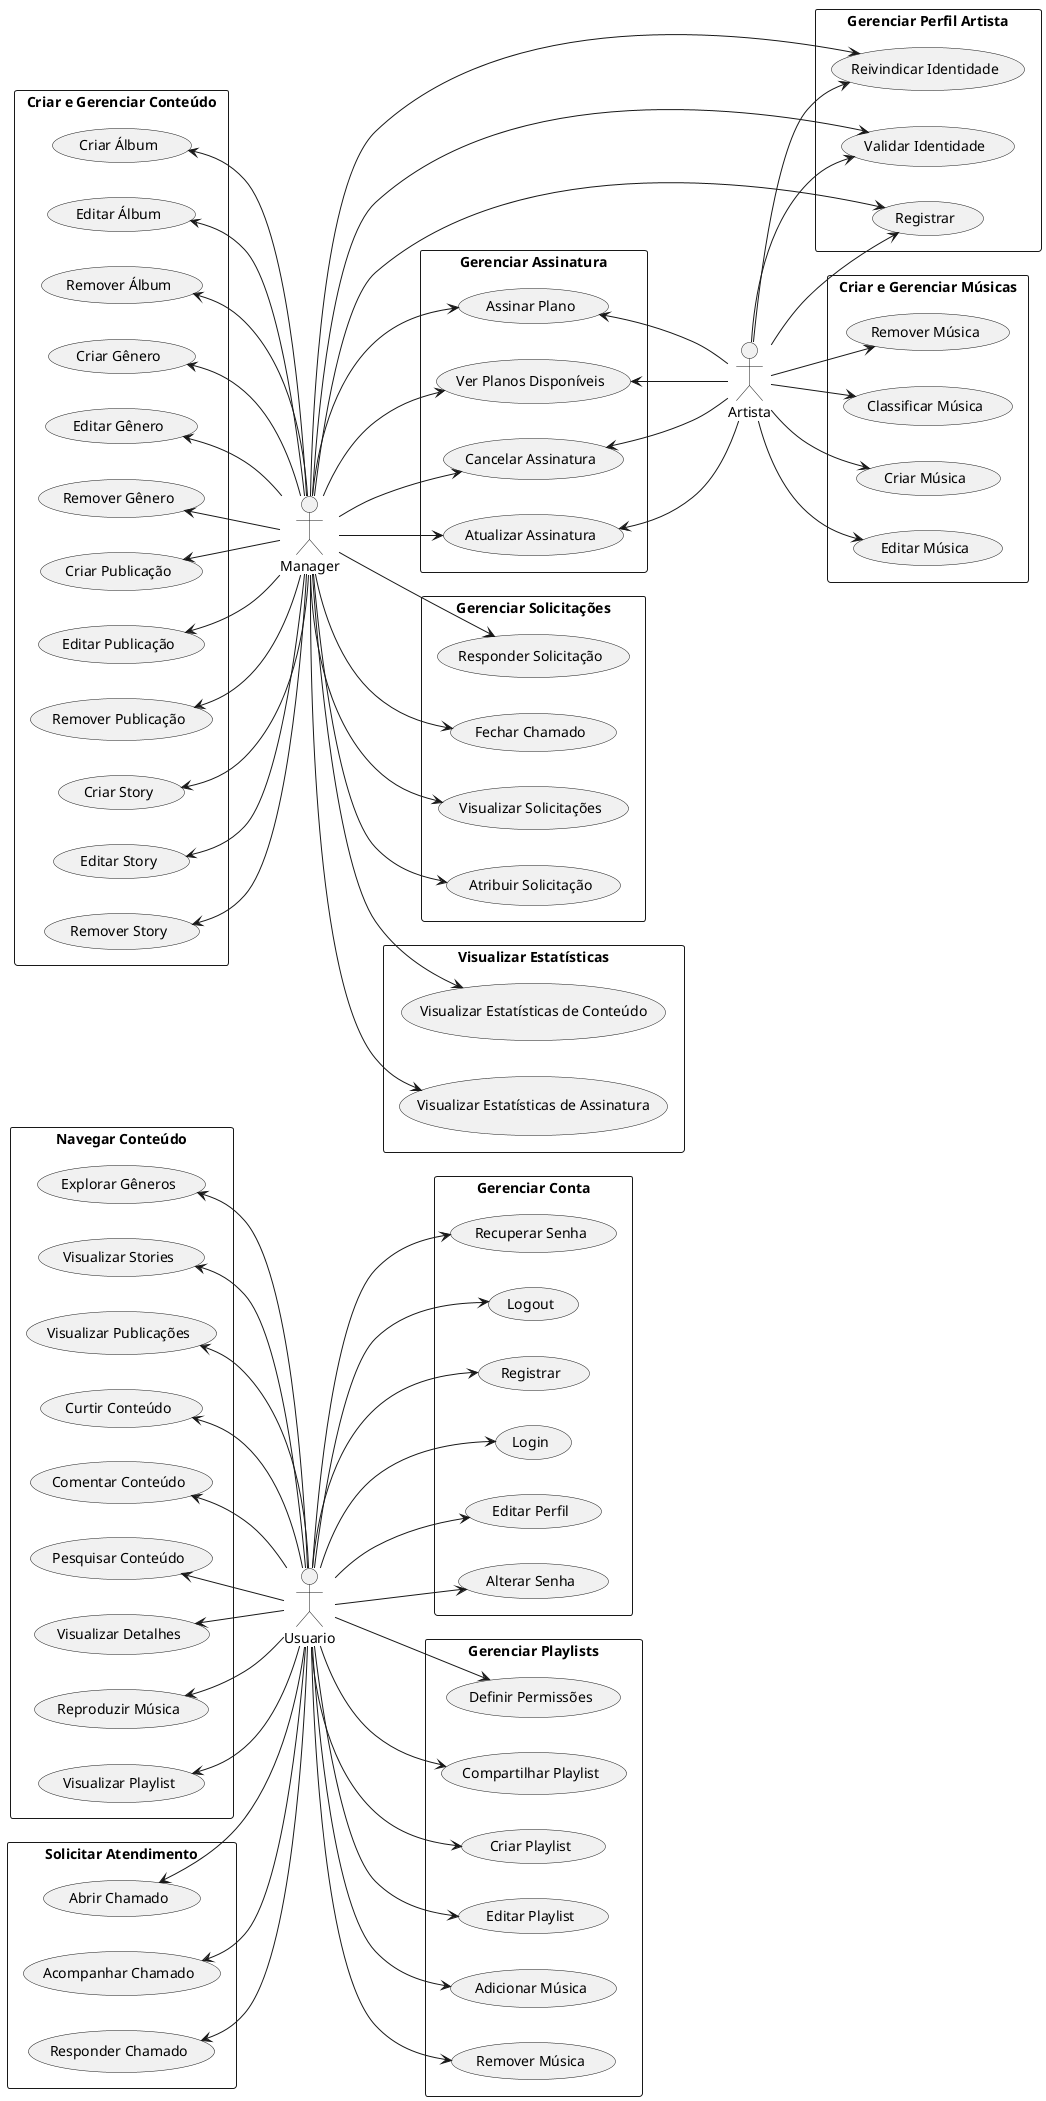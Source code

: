 @startuml Entity_diagram
left to right direction

actor Usuario
actor Artista
actor Manager

rectangle "Gerenciar Conta" {
    usecase "Registrar" as UC1_1
    usecase "Login" as UC1_2
    usecase "Editar Perfil" as UC1_3
    usecase "Alterar Senha" as UC1_4
    usecase "Recuperar Senha" as UC1_5
    usecase "Logout" as UC1_6
}

rectangle "Navegar Conteúdo" {
    usecase "Curtir Conteúdo" as UC3_1
    usecase "Comentar Conteúdo" as UC3_2
    usecase "Pesquisar Conteúdo" as UC3_3
    usecase "Visualizar Detalhes" as UC3_4
    usecase "Reproduzir Música" as UC3_5
    usecase "Visualizar Playlist" as UC3_6
    usecase "Explorar Gêneros" as UC3_7
    usecase "Visualizar Stories" as UC3_8
    usecase "Visualizar Publicações" as UC3_9
}

rectangle "Gerenciar Playlists" {
    usecase "Criar Playlist" as UC6_1
    usecase "Editar Playlist" as UC6_2
    usecase "Adicionar Música" as UC6_3
    usecase "Remover Música" as UC6_4
    usecase "Definir Permissões" as UC6_5
    usecase "Compartilhar Playlist" as UC6_6
}

rectangle "Solicitar Atendimento" {
    usecase "Abrir Chamado" as UC8_1
    usecase "Acompanhar Chamado" as UC8_2
    usecase "Responder Chamado" as UC8_3
}

rectangle "Gerenciar Perfil Artista" {
    usecase "Registrar" as UC2_1
    usecase "Reivindicar Identidade" as UC2_2
    usecase "Validar Identidade" as UC2_3
}

rectangle "Criar e Gerenciar Músicas" {
    usecase "Criar Música" as UC4_1
    usecase "Editar Música" as UC4_2
    usecase "Remover Música" as UC4_3
    usecase "Classificar Música" as UC4_4
}

rectangle "Criar e Gerenciar Conteúdo" {
    usecase "Criar Álbum" as UC5_1
    usecase "Editar Álbum" as UC5_2
    usecase "Remover Álbum" as UC5_3
    usecase "Criar Gênero" as UC5_4
    usecase "Editar Gênero" as UC5_5
    usecase "Remover Gênero" as UC5_6
    usecase "Criar Publicação" as UC5_7
    usecase "Editar Publicação" as UC5_8
    usecase "Remover Publicação" as UC5_9
    usecase "Criar Story" as UC5_10
    usecase "Editar Story" as UC5_11
    usecase "Remover Story" as UC5_12
}

rectangle "Gerenciar Assinatura" {
    usecase "Assinar Plano" as UC7_1
    usecase "Ver Planos Disponíveis" as UC7_2
    usecase "Cancelar Assinatura" as UC7_3
    usecase "Atualizar Assinatura" as UC7_4
}

rectangle "Gerenciar Solicitações" {
    usecase "Visualizar Solicitações" as UC9_1
    usecase "Atribuir Solicitação" as UC9_2
    usecase "Responder Solicitação" as UC9_3
    usecase "Fechar Chamado" as UC9_4
}

rectangle "Visualizar Estatísticas" {
    usecase "Visualizar Estatísticas de Conteúdo" as UC10_1
    usecase "Visualizar Estatísticas de Assinatura" as UC10_2
}

Usuario --> UC1_1
Usuario --> UC1_2
Usuario --> UC1_3
Usuario --> UC1_4
Usuario --> UC1_5
Usuario --> UC1_6

UC3_1 <-- Usuario
UC3_2 <-- Usuario
UC3_3 <-- Usuario
UC3_4 <-- Usuario
UC3_5 <-- Usuario
UC3_6 <-- Usuario
UC3_7 <-- Usuario
UC3_8 <-- Usuario
UC3_9 <-- Usuario

Usuario --> UC6_1
Usuario --> UC6_2
Usuario --> UC6_3
Usuario --> UC6_4
Usuario --> UC6_5
Usuario --> UC6_6

UC8_1 <-- Usuario
UC8_2 <-- Usuario
UC8_3 <-- Usuario

UC5_1 <-- Manager
UC5_2 <-- Manager
UC5_3 <-- Manager
UC5_4 <-- Manager
UC5_5 <-- Manager
UC5_6 <-- Manager
UC5_7 <-- Manager
UC5_8 <-- Manager
UC5_9 <-- Manager
UC5_10 <-- Manager
UC5_11 <-- Manager
UC5_12 <-- Manager

Manager --> UC2_1
Manager --> UC2_2
Manager --> UC2_3
Artista --> UC2_1
Artista --> UC2_2
Artista --> UC2_3

Artista --> UC4_1
Artista --> UC4_2
Artista --> UC4_3
Artista --> UC4_4

Manager --> UC7_1
Manager --> UC7_2
Manager --> UC7_3
Manager --> UC7_4
UC7_1 <-- Artista
UC7_2 <-- Artista
UC7_3 <-- Artista
UC7_4 <-- Artista

Manager --> UC9_1
Manager --> UC9_2
Manager --> UC9_3
Manager --> UC9_4

Manager --> UC10_1
Manager --> UC10_2

@enduml

